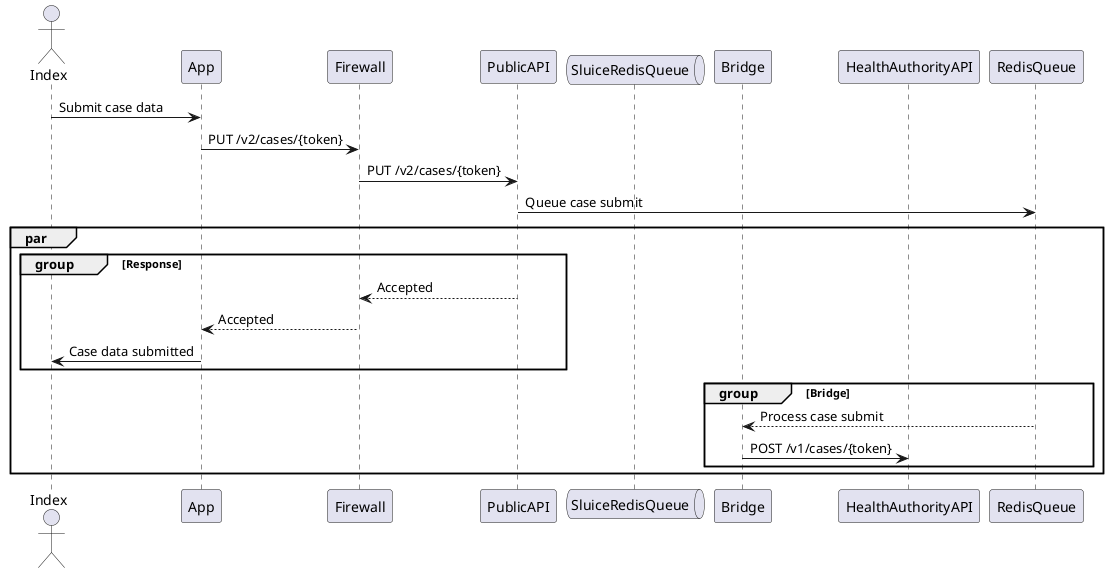 @startuml
actor       Index              as Index
participant App                as App
participant Firewall           as Firewall
participant PublicAPI          as API
queue       SluiceRedisQueue   as SluiceRedisQueue
participant Bridge             as Bridge
participant HealthAuthorityAPI as HAAPI

Index      ->  App        : Submit case data
App        ->  Firewall   : PUT /v2/cases/{token}
Firewall   ->  API        : PUT /v2/cases/{token}
API        ->  RedisQueue : Queue case submit

par
    group group [Response]
        API        --> Firewall   : Accepted
        Firewall   --> App        : Accepted
        App        ->  Index      : Case data submitted
    end

    group group [Bridge]
        RedisQueue --> Bridge     : Process case submit
        Bridge     ->  HAAPI      : POST /v1/cases/{token}
    end
end
@enduml